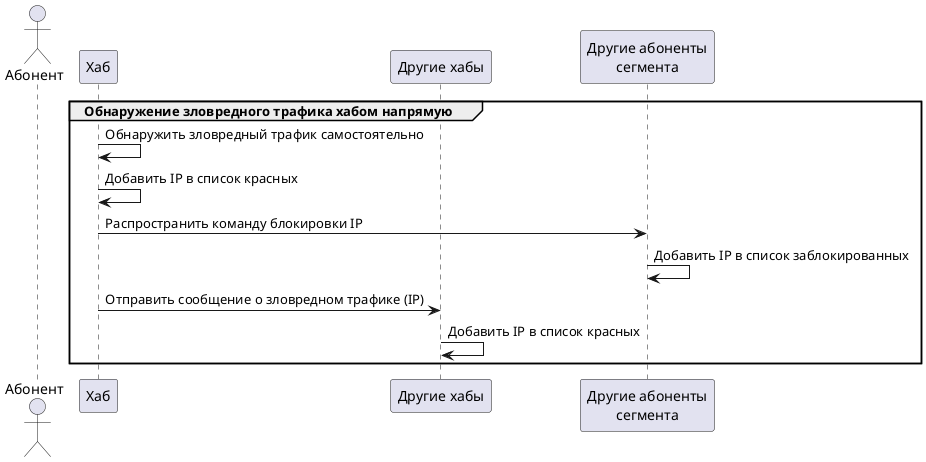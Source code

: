 @startuml
actor "Абонент" as Client
participant "Хаб" as Hub
participant "Другие хабы" as OtherHubs
participant "Другие абоненты\nсегмента" as OtherClients

group Обнаружение зловредного трафика хабом напрямую
    Hub -> Hub: Обнаружить зловредный трафик самостоятельно
    Hub -> Hub: Добавить IP в список красных
    Hub -> OtherClients: Распространить команду блокировки IP
    OtherClients -> OtherClients: Добавить IP в список заблокированных
    Hub -> OtherHubs: Отправить сообщение о зловредном трафике (IP)
    OtherHubs -> OtherHubs: Добавить IP в список красных
end

@enduml
